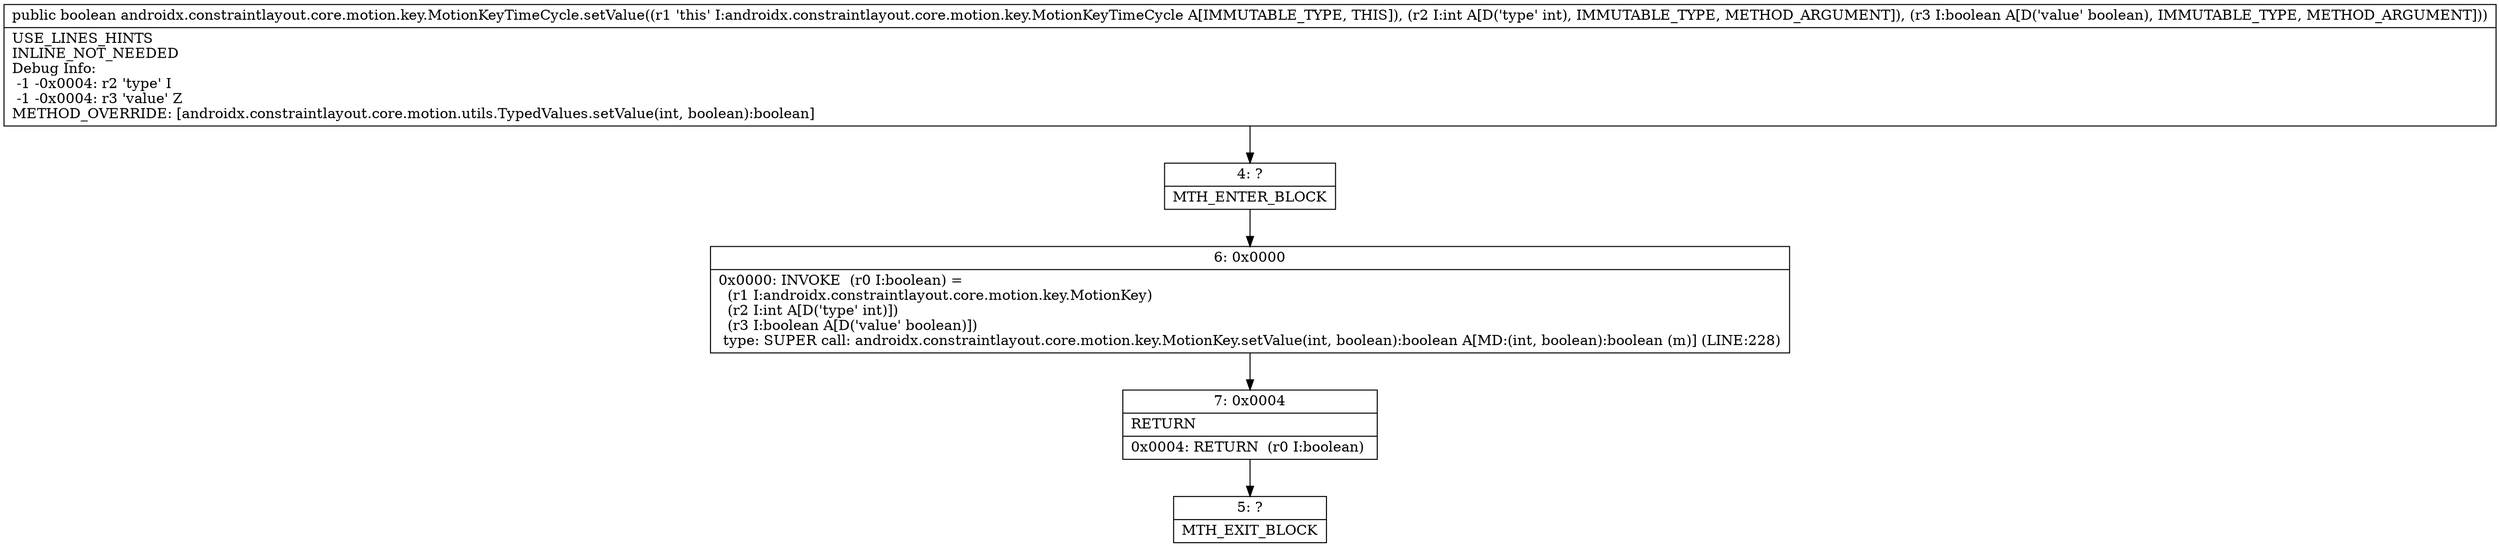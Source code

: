 digraph "CFG forandroidx.constraintlayout.core.motion.key.MotionKeyTimeCycle.setValue(IZ)Z" {
Node_4 [shape=record,label="{4\:\ ?|MTH_ENTER_BLOCK\l}"];
Node_6 [shape=record,label="{6\:\ 0x0000|0x0000: INVOKE  (r0 I:boolean) = \l  (r1 I:androidx.constraintlayout.core.motion.key.MotionKey)\l  (r2 I:int A[D('type' int)])\l  (r3 I:boolean A[D('value' boolean)])\l type: SUPER call: androidx.constraintlayout.core.motion.key.MotionKey.setValue(int, boolean):boolean A[MD:(int, boolean):boolean (m)] (LINE:228)\l}"];
Node_7 [shape=record,label="{7\:\ 0x0004|RETURN\l|0x0004: RETURN  (r0 I:boolean) \l}"];
Node_5 [shape=record,label="{5\:\ ?|MTH_EXIT_BLOCK\l}"];
MethodNode[shape=record,label="{public boolean androidx.constraintlayout.core.motion.key.MotionKeyTimeCycle.setValue((r1 'this' I:androidx.constraintlayout.core.motion.key.MotionKeyTimeCycle A[IMMUTABLE_TYPE, THIS]), (r2 I:int A[D('type' int), IMMUTABLE_TYPE, METHOD_ARGUMENT]), (r3 I:boolean A[D('value' boolean), IMMUTABLE_TYPE, METHOD_ARGUMENT]))  | USE_LINES_HINTS\lINLINE_NOT_NEEDED\lDebug Info:\l  \-1 \-0x0004: r2 'type' I\l  \-1 \-0x0004: r3 'value' Z\lMETHOD_OVERRIDE: [androidx.constraintlayout.core.motion.utils.TypedValues.setValue(int, boolean):boolean]\l}"];
MethodNode -> Node_4;Node_4 -> Node_6;
Node_6 -> Node_7;
Node_7 -> Node_5;
}

